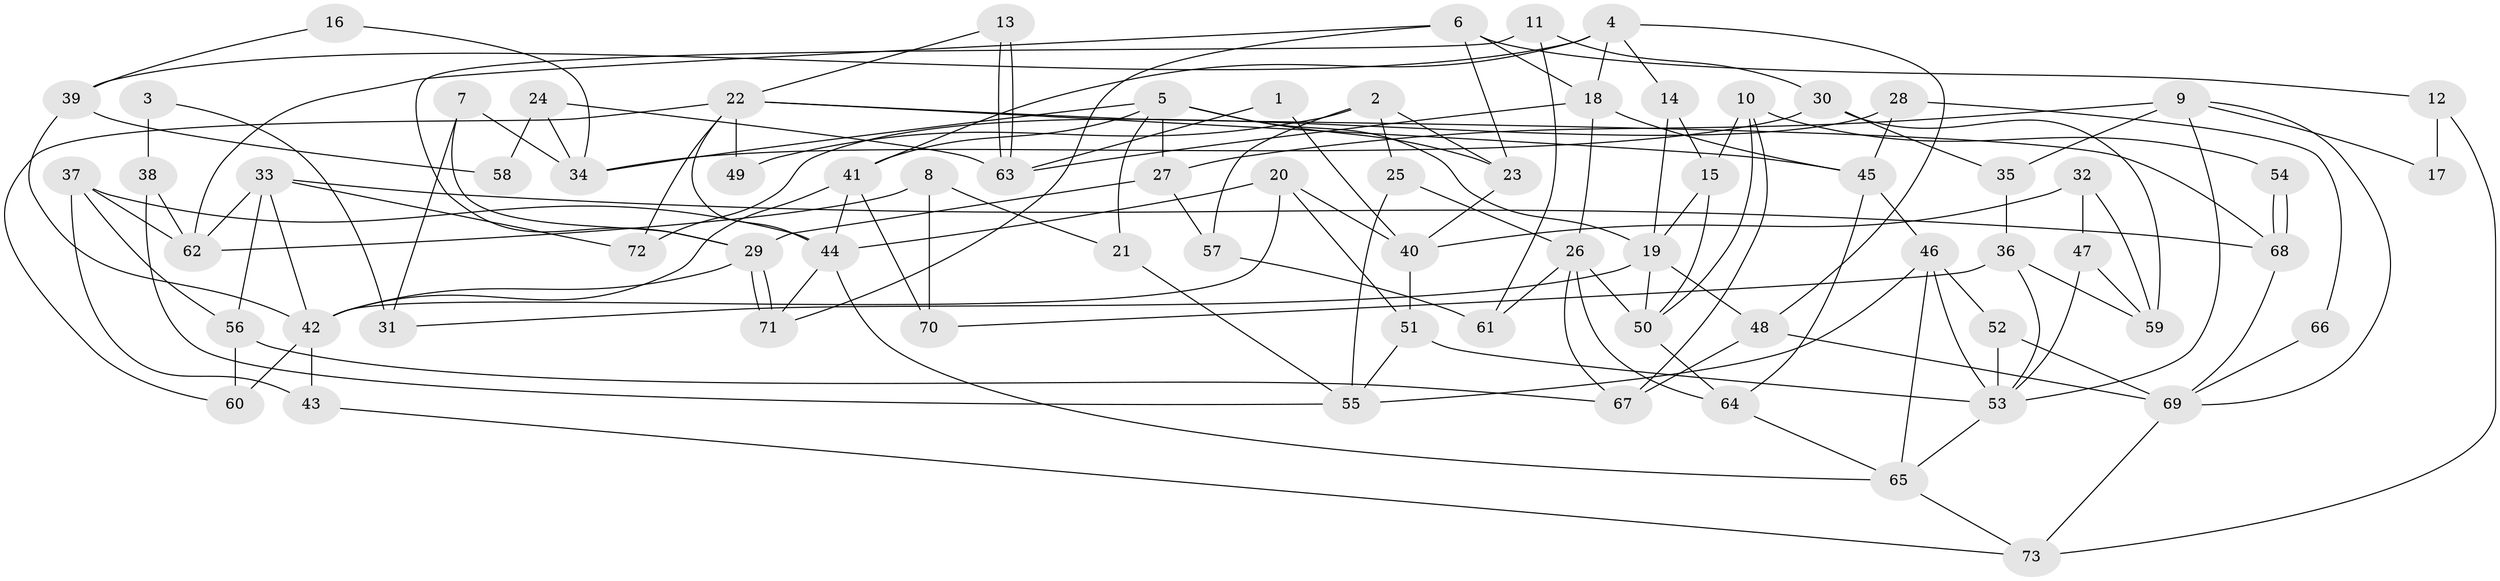 // Generated by graph-tools (version 1.1) at 2025/11/02/27/25 16:11:20]
// undirected, 73 vertices, 146 edges
graph export_dot {
graph [start="1"]
  node [color=gray90,style=filled];
  1;
  2;
  3;
  4;
  5;
  6;
  7;
  8;
  9;
  10;
  11;
  12;
  13;
  14;
  15;
  16;
  17;
  18;
  19;
  20;
  21;
  22;
  23;
  24;
  25;
  26;
  27;
  28;
  29;
  30;
  31;
  32;
  33;
  34;
  35;
  36;
  37;
  38;
  39;
  40;
  41;
  42;
  43;
  44;
  45;
  46;
  47;
  48;
  49;
  50;
  51;
  52;
  53;
  54;
  55;
  56;
  57;
  58;
  59;
  60;
  61;
  62;
  63;
  64;
  65;
  66;
  67;
  68;
  69;
  70;
  71;
  72;
  73;
  1 -- 40;
  1 -- 63;
  2 -- 23;
  2 -- 25;
  2 -- 49;
  2 -- 57;
  3 -- 31;
  3 -- 38;
  4 -- 18;
  4 -- 14;
  4 -- 39;
  4 -- 41;
  4 -- 48;
  5 -- 27;
  5 -- 41;
  5 -- 19;
  5 -- 21;
  5 -- 23;
  5 -- 34;
  6 -- 71;
  6 -- 18;
  6 -- 12;
  6 -- 23;
  6 -- 62;
  7 -- 34;
  7 -- 29;
  7 -- 31;
  8 -- 21;
  8 -- 62;
  8 -- 70;
  9 -- 69;
  9 -- 53;
  9 -- 17;
  9 -- 27;
  9 -- 35;
  10 -- 67;
  10 -- 15;
  10 -- 50;
  10 -- 54;
  11 -- 61;
  11 -- 29;
  11 -- 30;
  12 -- 73;
  12 -- 17;
  13 -- 22;
  13 -- 63;
  13 -- 63;
  14 -- 15;
  14 -- 19;
  15 -- 19;
  15 -- 50;
  16 -- 34;
  16 -- 39;
  18 -- 26;
  18 -- 45;
  18 -- 63;
  19 -- 48;
  19 -- 31;
  19 -- 50;
  20 -- 42;
  20 -- 51;
  20 -- 40;
  20 -- 44;
  21 -- 55;
  22 -- 60;
  22 -- 45;
  22 -- 44;
  22 -- 49;
  22 -- 68;
  22 -- 72;
  23 -- 40;
  24 -- 63;
  24 -- 34;
  24 -- 58;
  25 -- 26;
  25 -- 55;
  26 -- 50;
  26 -- 67;
  26 -- 61;
  26 -- 64;
  27 -- 29;
  27 -- 57;
  28 -- 45;
  28 -- 72;
  28 -- 66;
  29 -- 42;
  29 -- 71;
  29 -- 71;
  30 -- 35;
  30 -- 34;
  30 -- 59;
  32 -- 40;
  32 -- 59;
  32 -- 47;
  33 -- 62;
  33 -- 68;
  33 -- 42;
  33 -- 56;
  33 -- 72;
  35 -- 36;
  36 -- 70;
  36 -- 59;
  36 -- 53;
  37 -- 43;
  37 -- 44;
  37 -- 56;
  37 -- 62;
  38 -- 55;
  38 -- 62;
  39 -- 42;
  39 -- 58;
  40 -- 51;
  41 -- 44;
  41 -- 42;
  41 -- 70;
  42 -- 43;
  42 -- 60;
  43 -- 73;
  44 -- 65;
  44 -- 71;
  45 -- 46;
  45 -- 64;
  46 -- 65;
  46 -- 53;
  46 -- 52;
  46 -- 55;
  47 -- 53;
  47 -- 59;
  48 -- 69;
  48 -- 67;
  50 -- 64;
  51 -- 53;
  51 -- 55;
  52 -- 53;
  52 -- 69;
  53 -- 65;
  54 -- 68;
  54 -- 68;
  56 -- 60;
  56 -- 67;
  57 -- 61;
  64 -- 65;
  65 -- 73;
  66 -- 69;
  68 -- 69;
  69 -- 73;
}

